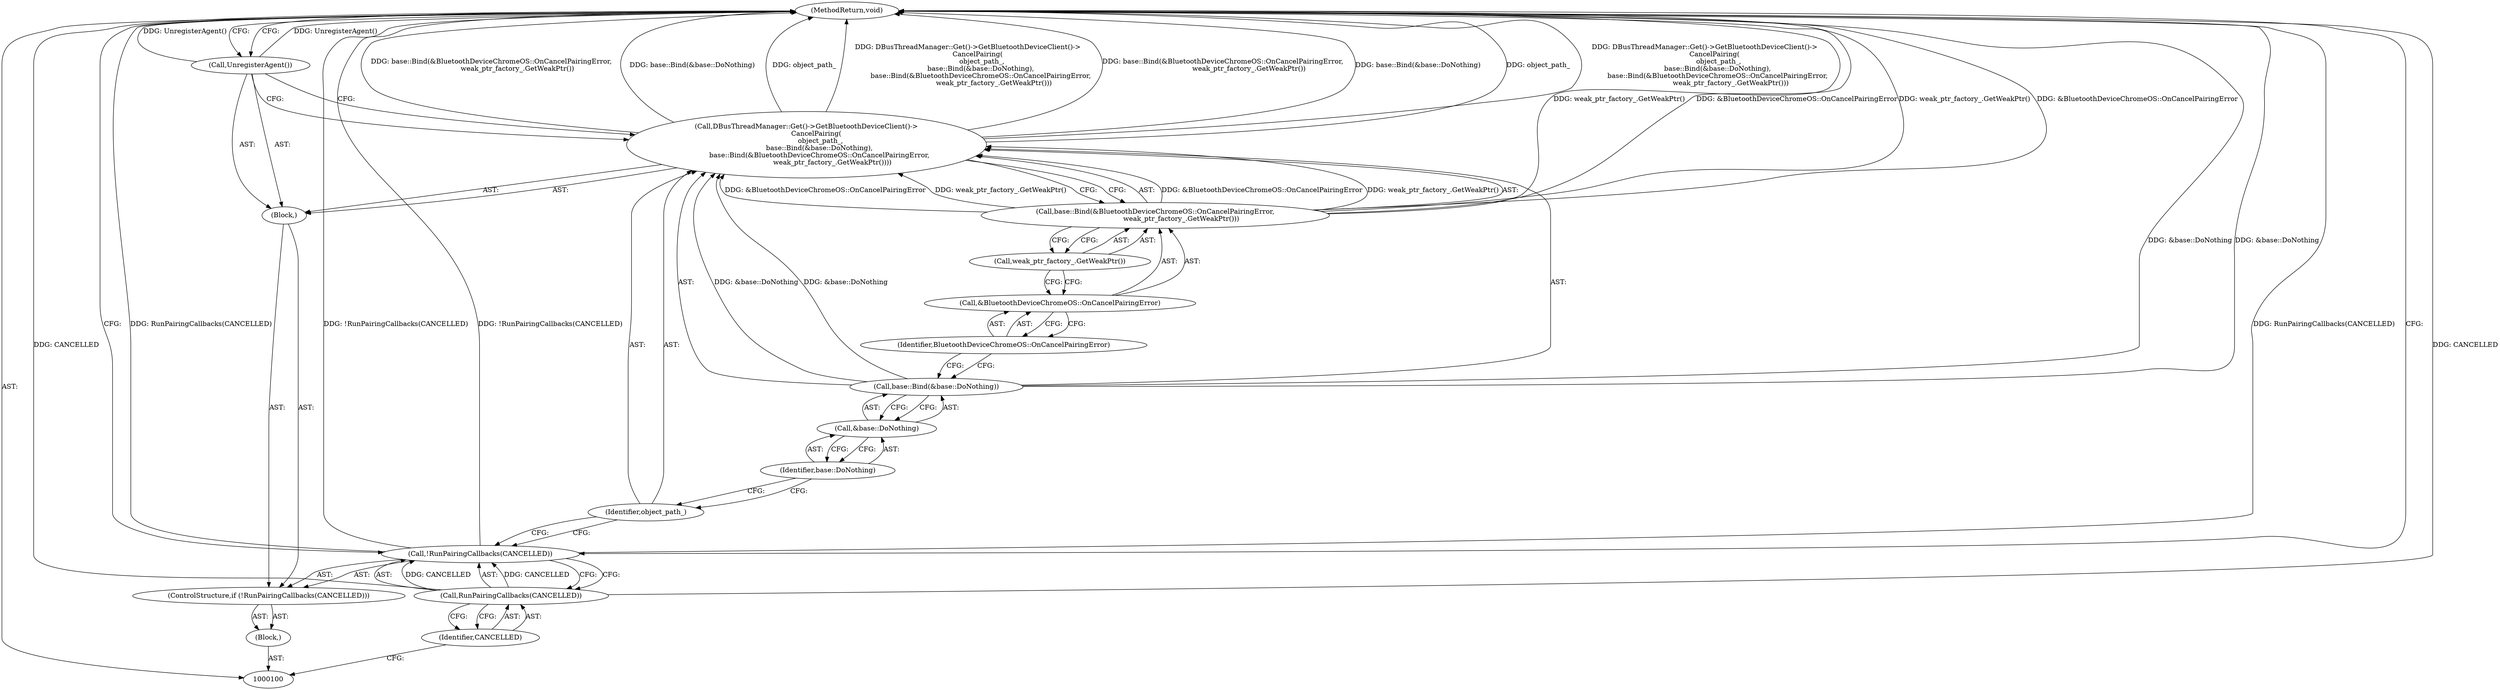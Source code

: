 digraph "1_Chrome_d358f57009b85fb7440208afa5ba87636b491889_5" {
"1000117" [label="(MethodReturn,void)"];
"1000101" [label="(Block,)"];
"1000116" [label="(Call,UnregisterAgent())"];
"1000102" [label="(ControlStructure,if (!RunPairingCallbacks(CANCELLED)))"];
"1000105" [label="(Identifier,CANCELLED)"];
"1000106" [label="(Block,)"];
"1000103" [label="(Call,!RunPairingCallbacks(CANCELLED))"];
"1000104" [label="(Call,RunPairingCallbacks(CANCELLED))"];
"1000107" [label="(Call,DBusThreadManager::Get()->GetBluetoothDeviceClient()->\n         CancelPairing(\n             object_path_,\n            base::Bind(&base::DoNothing),\n            base::Bind(&BluetoothDeviceChromeOS::OnCancelPairingError,\n                        weak_ptr_factory_.GetWeakPtr())))"];
"1000108" [label="(Identifier,object_path_)"];
"1000109" [label="(Call,base::Bind(&base::DoNothing))"];
"1000110" [label="(Call,&base::DoNothing)"];
"1000111" [label="(Identifier,base::DoNothing)"];
"1000112" [label="(Call,base::Bind(&BluetoothDeviceChromeOS::OnCancelPairingError,\n                        weak_ptr_factory_.GetWeakPtr()))"];
"1000113" [label="(Call,&BluetoothDeviceChromeOS::OnCancelPairingError)"];
"1000114" [label="(Identifier,BluetoothDeviceChromeOS::OnCancelPairingError)"];
"1000115" [label="(Call,weak_ptr_factory_.GetWeakPtr())"];
"1000117" -> "1000100"  [label="AST: "];
"1000117" -> "1000116"  [label="CFG: "];
"1000117" -> "1000103"  [label="CFG: "];
"1000107" -> "1000117"  [label="DDG: object_path_"];
"1000107" -> "1000117"  [label="DDG: DBusThreadManager::Get()->GetBluetoothDeviceClient()->\n         CancelPairing(\n             object_path_,\n            base::Bind(&base::DoNothing),\n            base::Bind(&BluetoothDeviceChromeOS::OnCancelPairingError,\n                        weak_ptr_factory_.GetWeakPtr()))"];
"1000107" -> "1000117"  [label="DDG: base::Bind(&BluetoothDeviceChromeOS::OnCancelPairingError,\n                        weak_ptr_factory_.GetWeakPtr())"];
"1000107" -> "1000117"  [label="DDG: base::Bind(&base::DoNothing)"];
"1000103" -> "1000117"  [label="DDG: RunPairingCallbacks(CANCELLED)"];
"1000103" -> "1000117"  [label="DDG: !RunPairingCallbacks(CANCELLED)"];
"1000104" -> "1000117"  [label="DDG: CANCELLED"];
"1000112" -> "1000117"  [label="DDG: weak_ptr_factory_.GetWeakPtr()"];
"1000112" -> "1000117"  [label="DDG: &BluetoothDeviceChromeOS::OnCancelPairingError"];
"1000116" -> "1000117"  [label="DDG: UnregisterAgent()"];
"1000109" -> "1000117"  [label="DDG: &base::DoNothing"];
"1000101" -> "1000100"  [label="AST: "];
"1000102" -> "1000101"  [label="AST: "];
"1000116" -> "1000106"  [label="AST: "];
"1000116" -> "1000107"  [label="CFG: "];
"1000117" -> "1000116"  [label="CFG: "];
"1000116" -> "1000117"  [label="DDG: UnregisterAgent()"];
"1000102" -> "1000101"  [label="AST: "];
"1000103" -> "1000102"  [label="AST: "];
"1000106" -> "1000102"  [label="AST: "];
"1000105" -> "1000104"  [label="AST: "];
"1000105" -> "1000100"  [label="CFG: "];
"1000104" -> "1000105"  [label="CFG: "];
"1000106" -> "1000102"  [label="AST: "];
"1000107" -> "1000106"  [label="AST: "];
"1000116" -> "1000106"  [label="AST: "];
"1000103" -> "1000102"  [label="AST: "];
"1000103" -> "1000104"  [label="CFG: "];
"1000104" -> "1000103"  [label="AST: "];
"1000108" -> "1000103"  [label="CFG: "];
"1000117" -> "1000103"  [label="CFG: "];
"1000103" -> "1000117"  [label="DDG: RunPairingCallbacks(CANCELLED)"];
"1000103" -> "1000117"  [label="DDG: !RunPairingCallbacks(CANCELLED)"];
"1000104" -> "1000103"  [label="DDG: CANCELLED"];
"1000104" -> "1000103"  [label="AST: "];
"1000104" -> "1000105"  [label="CFG: "];
"1000105" -> "1000104"  [label="AST: "];
"1000103" -> "1000104"  [label="CFG: "];
"1000104" -> "1000117"  [label="DDG: CANCELLED"];
"1000104" -> "1000103"  [label="DDG: CANCELLED"];
"1000107" -> "1000106"  [label="AST: "];
"1000107" -> "1000112"  [label="CFG: "];
"1000108" -> "1000107"  [label="AST: "];
"1000109" -> "1000107"  [label="AST: "];
"1000112" -> "1000107"  [label="AST: "];
"1000116" -> "1000107"  [label="CFG: "];
"1000107" -> "1000117"  [label="DDG: object_path_"];
"1000107" -> "1000117"  [label="DDG: DBusThreadManager::Get()->GetBluetoothDeviceClient()->\n         CancelPairing(\n             object_path_,\n            base::Bind(&base::DoNothing),\n            base::Bind(&BluetoothDeviceChromeOS::OnCancelPairingError,\n                        weak_ptr_factory_.GetWeakPtr()))"];
"1000107" -> "1000117"  [label="DDG: base::Bind(&BluetoothDeviceChromeOS::OnCancelPairingError,\n                        weak_ptr_factory_.GetWeakPtr())"];
"1000107" -> "1000117"  [label="DDG: base::Bind(&base::DoNothing)"];
"1000109" -> "1000107"  [label="DDG: &base::DoNothing"];
"1000112" -> "1000107"  [label="DDG: &BluetoothDeviceChromeOS::OnCancelPairingError"];
"1000112" -> "1000107"  [label="DDG: weak_ptr_factory_.GetWeakPtr()"];
"1000108" -> "1000107"  [label="AST: "];
"1000108" -> "1000103"  [label="CFG: "];
"1000111" -> "1000108"  [label="CFG: "];
"1000109" -> "1000107"  [label="AST: "];
"1000109" -> "1000110"  [label="CFG: "];
"1000110" -> "1000109"  [label="AST: "];
"1000114" -> "1000109"  [label="CFG: "];
"1000109" -> "1000117"  [label="DDG: &base::DoNothing"];
"1000109" -> "1000107"  [label="DDG: &base::DoNothing"];
"1000110" -> "1000109"  [label="AST: "];
"1000110" -> "1000111"  [label="CFG: "];
"1000111" -> "1000110"  [label="AST: "];
"1000109" -> "1000110"  [label="CFG: "];
"1000111" -> "1000110"  [label="AST: "];
"1000111" -> "1000108"  [label="CFG: "];
"1000110" -> "1000111"  [label="CFG: "];
"1000112" -> "1000107"  [label="AST: "];
"1000112" -> "1000115"  [label="CFG: "];
"1000113" -> "1000112"  [label="AST: "];
"1000115" -> "1000112"  [label="AST: "];
"1000107" -> "1000112"  [label="CFG: "];
"1000112" -> "1000117"  [label="DDG: weak_ptr_factory_.GetWeakPtr()"];
"1000112" -> "1000117"  [label="DDG: &BluetoothDeviceChromeOS::OnCancelPairingError"];
"1000112" -> "1000107"  [label="DDG: &BluetoothDeviceChromeOS::OnCancelPairingError"];
"1000112" -> "1000107"  [label="DDG: weak_ptr_factory_.GetWeakPtr()"];
"1000113" -> "1000112"  [label="AST: "];
"1000113" -> "1000114"  [label="CFG: "];
"1000114" -> "1000113"  [label="AST: "];
"1000115" -> "1000113"  [label="CFG: "];
"1000114" -> "1000113"  [label="AST: "];
"1000114" -> "1000109"  [label="CFG: "];
"1000113" -> "1000114"  [label="CFG: "];
"1000115" -> "1000112"  [label="AST: "];
"1000115" -> "1000113"  [label="CFG: "];
"1000112" -> "1000115"  [label="CFG: "];
}

